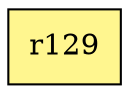 digraph G {
rankdir=BT;ranksep="2.0";
"r129" [shape=record,fillcolor=khaki1,style=filled,label="{r129}"];
}